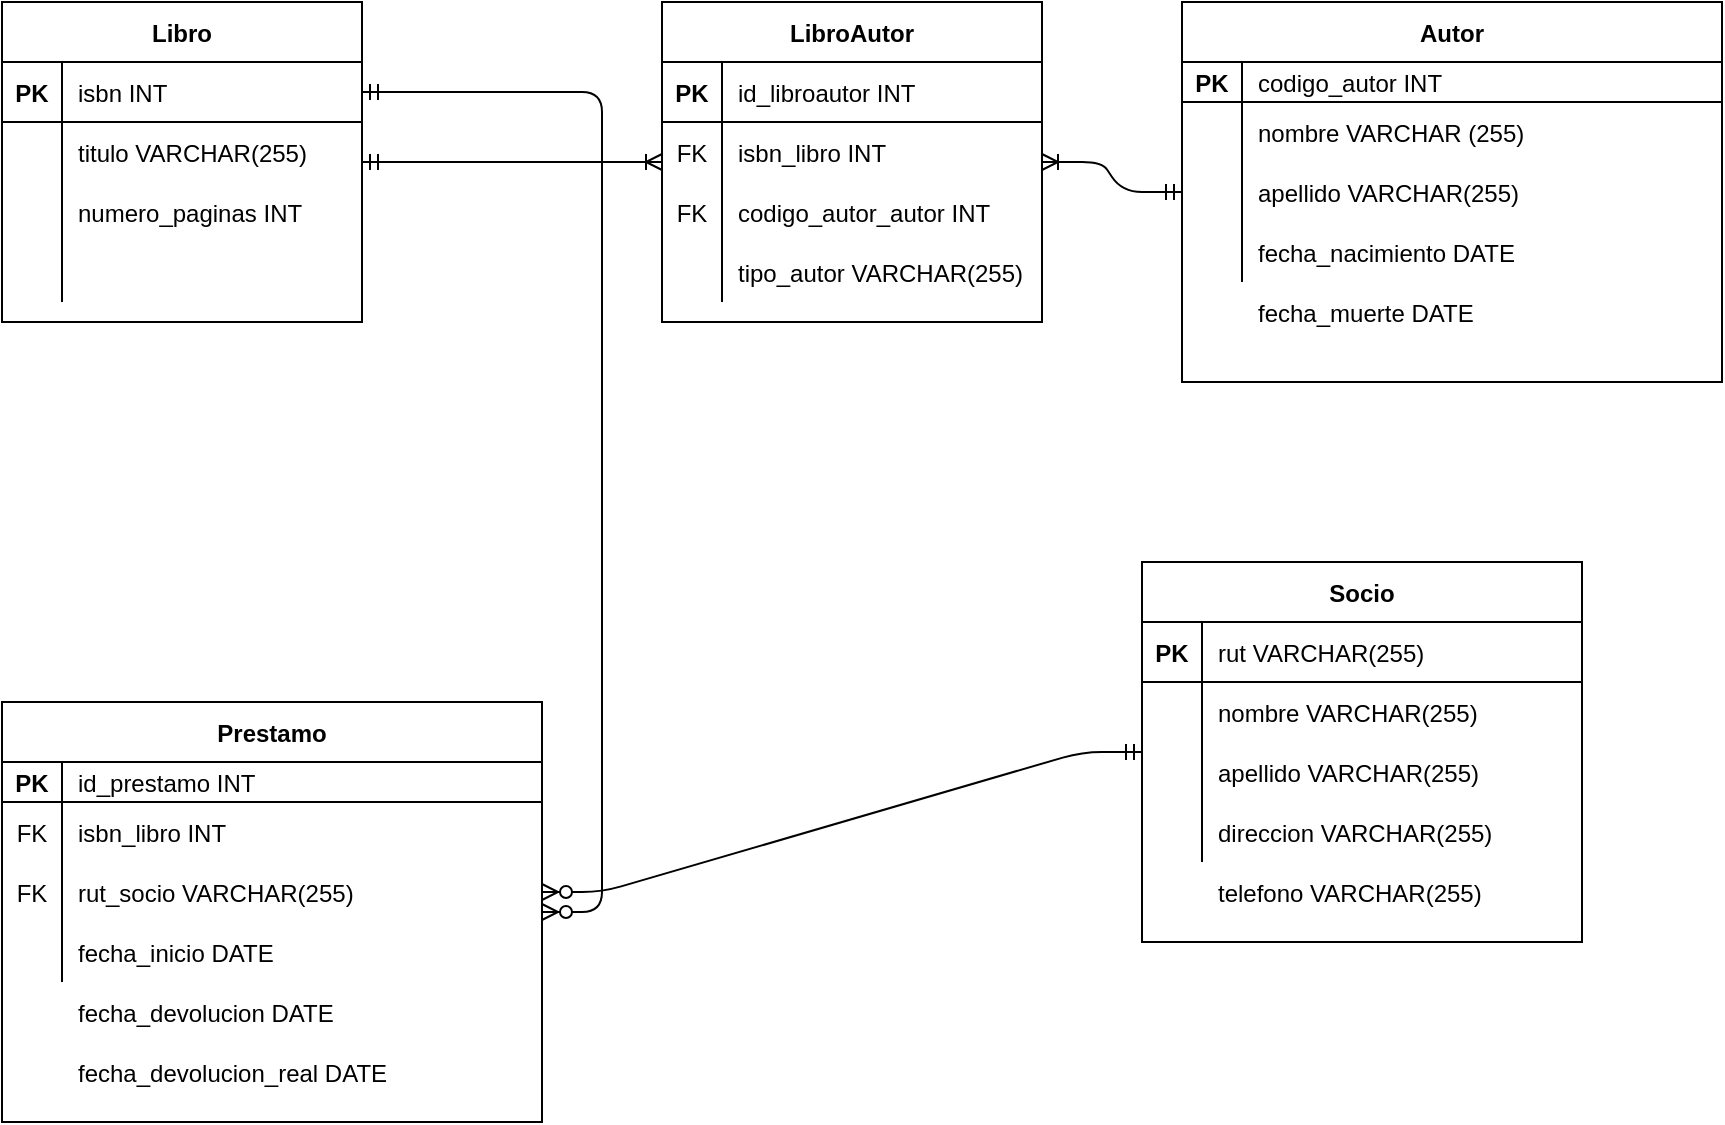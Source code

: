 <mxfile version="14.9.3" type="device"><diagram id="R2lEEEUBdFMjLlhIrx00" name="Page-1"><mxGraphModel dx="1102" dy="557" grid="1" gridSize="10" guides="1" tooltips="1" connect="1" arrows="1" fold="1" page="1" pageScale="1" pageWidth="850" pageHeight="1100" math="0" shadow="0" extFonts="Permanent Marker^https://fonts.googleapis.com/css?family=Permanent+Marker"><root><mxCell id="0"/><mxCell id="1" parent="0"/><mxCell id="X7x8GnzKw9oVzoj-mlon-1" value="Libro" style="shape=table;startSize=30;container=1;collapsible=1;childLayout=tableLayout;fixedRows=1;rowLines=0;fontStyle=1;align=center;resizeLast=1;" vertex="1" parent="1"><mxGeometry x="30" y="230" width="180" height="160" as="geometry"/></mxCell><mxCell id="X7x8GnzKw9oVzoj-mlon-2" value="" style="shape=partialRectangle;collapsible=0;dropTarget=0;pointerEvents=0;fillColor=none;top=0;left=0;bottom=1;right=0;points=[[0,0.5],[1,0.5]];portConstraint=eastwest;" vertex="1" parent="X7x8GnzKw9oVzoj-mlon-1"><mxGeometry y="30" width="180" height="30" as="geometry"/></mxCell><mxCell id="X7x8GnzKw9oVzoj-mlon-3" value="PK" style="shape=partialRectangle;connectable=0;fillColor=none;top=0;left=0;bottom=0;right=0;fontStyle=1;overflow=hidden;" vertex="1" parent="X7x8GnzKw9oVzoj-mlon-2"><mxGeometry width="30" height="30" as="geometry"/></mxCell><mxCell id="X7x8GnzKw9oVzoj-mlon-4" value="isbn INT" style="shape=partialRectangle;connectable=0;fillColor=none;top=0;left=0;bottom=0;right=0;align=left;spacingLeft=6;fontStyle=0;overflow=hidden;" vertex="1" parent="X7x8GnzKw9oVzoj-mlon-2"><mxGeometry x="30" width="150" height="30" as="geometry"/></mxCell><mxCell id="X7x8GnzKw9oVzoj-mlon-5" value="" style="shape=partialRectangle;collapsible=0;dropTarget=0;pointerEvents=0;fillColor=none;top=0;left=0;bottom=0;right=0;points=[[0,0.5],[1,0.5]];portConstraint=eastwest;" vertex="1" parent="X7x8GnzKw9oVzoj-mlon-1"><mxGeometry y="60" width="180" height="30" as="geometry"/></mxCell><mxCell id="X7x8GnzKw9oVzoj-mlon-6" value="" style="shape=partialRectangle;connectable=0;fillColor=none;top=0;left=0;bottom=0;right=0;editable=1;overflow=hidden;" vertex="1" parent="X7x8GnzKw9oVzoj-mlon-5"><mxGeometry width="30" height="30" as="geometry"/></mxCell><mxCell id="X7x8GnzKw9oVzoj-mlon-7" value="titulo VARCHAR(255)" style="shape=partialRectangle;connectable=0;fillColor=none;top=0;left=0;bottom=0;right=0;align=left;spacingLeft=6;overflow=hidden;" vertex="1" parent="X7x8GnzKw9oVzoj-mlon-5"><mxGeometry x="30" width="150" height="30" as="geometry"/></mxCell><mxCell id="X7x8GnzKw9oVzoj-mlon-8" value="" style="shape=partialRectangle;collapsible=0;dropTarget=0;pointerEvents=0;fillColor=none;top=0;left=0;bottom=0;right=0;points=[[0,0.5],[1,0.5]];portConstraint=eastwest;" vertex="1" parent="X7x8GnzKw9oVzoj-mlon-1"><mxGeometry y="90" width="180" height="30" as="geometry"/></mxCell><mxCell id="X7x8GnzKw9oVzoj-mlon-9" value="" style="shape=partialRectangle;connectable=0;fillColor=none;top=0;left=0;bottom=0;right=0;editable=1;overflow=hidden;" vertex="1" parent="X7x8GnzKw9oVzoj-mlon-8"><mxGeometry width="30" height="30" as="geometry"/></mxCell><mxCell id="X7x8GnzKw9oVzoj-mlon-10" value="numero_paginas INT" style="shape=partialRectangle;connectable=0;fillColor=none;top=0;left=0;bottom=0;right=0;align=left;spacingLeft=6;overflow=hidden;" vertex="1" parent="X7x8GnzKw9oVzoj-mlon-8"><mxGeometry x="30" width="150" height="30" as="geometry"/></mxCell><mxCell id="X7x8GnzKw9oVzoj-mlon-11" value="" style="shape=partialRectangle;collapsible=0;dropTarget=0;pointerEvents=0;fillColor=none;top=0;left=0;bottom=0;right=0;points=[[0,0.5],[1,0.5]];portConstraint=eastwest;" vertex="1" parent="X7x8GnzKw9oVzoj-mlon-1"><mxGeometry y="120" width="180" height="30" as="geometry"/></mxCell><mxCell id="X7x8GnzKw9oVzoj-mlon-12" value="" style="shape=partialRectangle;connectable=0;fillColor=none;top=0;left=0;bottom=0;right=0;editable=1;overflow=hidden;" vertex="1" parent="X7x8GnzKw9oVzoj-mlon-11"><mxGeometry width="30" height="30" as="geometry"/></mxCell><mxCell id="X7x8GnzKw9oVzoj-mlon-13" value="" style="shape=partialRectangle;connectable=0;fillColor=none;top=0;left=0;bottom=0;right=0;align=left;spacingLeft=6;overflow=hidden;" vertex="1" parent="X7x8GnzKw9oVzoj-mlon-11"><mxGeometry x="30" width="150" height="30" as="geometry"/></mxCell><mxCell id="X7x8GnzKw9oVzoj-mlon-27" value="LibroAutor" style="shape=table;startSize=30;container=1;collapsible=1;childLayout=tableLayout;fixedRows=1;rowLines=0;fontStyle=1;align=center;resizeLast=1;" vertex="1" parent="1"><mxGeometry x="360" y="230" width="190" height="160" as="geometry"/></mxCell><mxCell id="X7x8GnzKw9oVzoj-mlon-28" value="" style="shape=partialRectangle;collapsible=0;dropTarget=0;pointerEvents=0;fillColor=none;top=0;left=0;bottom=1;right=0;points=[[0,0.5],[1,0.5]];portConstraint=eastwest;" vertex="1" parent="X7x8GnzKw9oVzoj-mlon-27"><mxGeometry y="30" width="190" height="30" as="geometry"/></mxCell><mxCell id="X7x8GnzKw9oVzoj-mlon-29" value="PK" style="shape=partialRectangle;connectable=0;fillColor=none;top=0;left=0;bottom=0;right=0;fontStyle=1;overflow=hidden;" vertex="1" parent="X7x8GnzKw9oVzoj-mlon-28"><mxGeometry width="30" height="30" as="geometry"/></mxCell><mxCell id="X7x8GnzKw9oVzoj-mlon-30" value="id_libroautor INT" style="shape=partialRectangle;connectable=0;fillColor=none;top=0;left=0;bottom=0;right=0;align=left;spacingLeft=6;fontStyle=0;overflow=hidden;" vertex="1" parent="X7x8GnzKw9oVzoj-mlon-28"><mxGeometry x="30" width="160" height="30" as="geometry"/></mxCell><mxCell id="X7x8GnzKw9oVzoj-mlon-31" value="" style="shape=partialRectangle;collapsible=0;dropTarget=0;pointerEvents=0;fillColor=none;top=0;left=0;bottom=0;right=0;points=[[0,0.5],[1,0.5]];portConstraint=eastwest;" vertex="1" parent="X7x8GnzKw9oVzoj-mlon-27"><mxGeometry y="60" width="190" height="30" as="geometry"/></mxCell><mxCell id="X7x8GnzKw9oVzoj-mlon-32" value="FK" style="shape=partialRectangle;connectable=0;fillColor=none;top=0;left=0;bottom=0;right=0;editable=1;overflow=hidden;" vertex="1" parent="X7x8GnzKw9oVzoj-mlon-31"><mxGeometry width="30" height="30" as="geometry"/></mxCell><mxCell id="X7x8GnzKw9oVzoj-mlon-33" value="isbn_libro INT" style="shape=partialRectangle;connectable=0;fillColor=none;top=0;left=0;bottom=0;right=0;align=left;spacingLeft=6;overflow=hidden;" vertex="1" parent="X7x8GnzKw9oVzoj-mlon-31"><mxGeometry x="30" width="160" height="30" as="geometry"/></mxCell><mxCell id="X7x8GnzKw9oVzoj-mlon-34" value="" style="shape=partialRectangle;collapsible=0;dropTarget=0;pointerEvents=0;fillColor=none;top=0;left=0;bottom=0;right=0;points=[[0,0.5],[1,0.5]];portConstraint=eastwest;" vertex="1" parent="X7x8GnzKw9oVzoj-mlon-27"><mxGeometry y="90" width="190" height="30" as="geometry"/></mxCell><mxCell id="X7x8GnzKw9oVzoj-mlon-35" value="FK" style="shape=partialRectangle;connectable=0;fillColor=none;top=0;left=0;bottom=0;right=0;editable=1;overflow=hidden;" vertex="1" parent="X7x8GnzKw9oVzoj-mlon-34"><mxGeometry width="30" height="30" as="geometry"/></mxCell><mxCell id="X7x8GnzKw9oVzoj-mlon-36" value="codigo_autor_autor INT" style="shape=partialRectangle;connectable=0;fillColor=none;top=0;left=0;bottom=0;right=0;align=left;spacingLeft=6;overflow=hidden;" vertex="1" parent="X7x8GnzKw9oVzoj-mlon-34"><mxGeometry x="30" width="160" height="30" as="geometry"/></mxCell><mxCell id="X7x8GnzKw9oVzoj-mlon-37" value="" style="shape=partialRectangle;collapsible=0;dropTarget=0;pointerEvents=0;fillColor=none;top=0;left=0;bottom=0;right=0;points=[[0,0.5],[1,0.5]];portConstraint=eastwest;" vertex="1" parent="X7x8GnzKw9oVzoj-mlon-27"><mxGeometry y="120" width="190" height="30" as="geometry"/></mxCell><mxCell id="X7x8GnzKw9oVzoj-mlon-38" value="" style="shape=partialRectangle;connectable=0;fillColor=none;top=0;left=0;bottom=0;right=0;editable=1;overflow=hidden;" vertex="1" parent="X7x8GnzKw9oVzoj-mlon-37"><mxGeometry width="30" height="30" as="geometry"/></mxCell><mxCell id="X7x8GnzKw9oVzoj-mlon-39" value="tipo_autor VARCHAR(255)" style="shape=partialRectangle;connectable=0;fillColor=none;top=0;left=0;bottom=0;right=0;align=left;spacingLeft=6;overflow=hidden;" vertex="1" parent="X7x8GnzKw9oVzoj-mlon-37"><mxGeometry x="30" width="160" height="30" as="geometry"/></mxCell><mxCell id="X7x8GnzKw9oVzoj-mlon-40" value="Autor" style="shape=table;startSize=30;container=1;collapsible=1;childLayout=tableLayout;fixedRows=1;rowLines=0;fontStyle=1;align=center;resizeLast=1;" vertex="1" parent="1"><mxGeometry x="620" y="230" width="270" height="190" as="geometry"/></mxCell><mxCell id="X7x8GnzKw9oVzoj-mlon-41" value="" style="shape=partialRectangle;collapsible=0;dropTarget=0;pointerEvents=0;fillColor=none;top=0;left=0;bottom=1;right=0;points=[[0,0.5],[1,0.5]];portConstraint=eastwest;" vertex="1" parent="X7x8GnzKw9oVzoj-mlon-40"><mxGeometry y="30" width="270" height="20" as="geometry"/></mxCell><mxCell id="X7x8GnzKw9oVzoj-mlon-42" value="PK" style="shape=partialRectangle;connectable=0;fillColor=none;top=0;left=0;bottom=0;right=0;fontStyle=1;overflow=hidden;" vertex="1" parent="X7x8GnzKw9oVzoj-mlon-41"><mxGeometry width="30" height="20" as="geometry"/></mxCell><mxCell id="X7x8GnzKw9oVzoj-mlon-43" value="codigo_autor INT" style="shape=partialRectangle;connectable=0;fillColor=none;top=0;left=0;bottom=0;right=0;align=left;spacingLeft=6;fontStyle=0;overflow=hidden;" vertex="1" parent="X7x8GnzKw9oVzoj-mlon-41"><mxGeometry x="30" width="240" height="20" as="geometry"/></mxCell><mxCell id="X7x8GnzKw9oVzoj-mlon-44" value="" style="shape=partialRectangle;collapsible=0;dropTarget=0;pointerEvents=0;fillColor=none;top=0;left=0;bottom=0;right=0;points=[[0,0.5],[1,0.5]];portConstraint=eastwest;" vertex="1" parent="X7x8GnzKw9oVzoj-mlon-40"><mxGeometry y="50" width="270" height="30" as="geometry"/></mxCell><mxCell id="X7x8GnzKw9oVzoj-mlon-45" value="" style="shape=partialRectangle;connectable=0;fillColor=none;top=0;left=0;bottom=0;right=0;editable=1;overflow=hidden;" vertex="1" parent="X7x8GnzKw9oVzoj-mlon-44"><mxGeometry width="30" height="30" as="geometry"/></mxCell><mxCell id="X7x8GnzKw9oVzoj-mlon-46" value="nombre VARCHAR (255)" style="shape=partialRectangle;connectable=0;fillColor=none;top=0;left=0;bottom=0;right=0;align=left;spacingLeft=6;overflow=hidden;" vertex="1" parent="X7x8GnzKw9oVzoj-mlon-44"><mxGeometry x="30" width="240" height="30" as="geometry"/></mxCell><mxCell id="X7x8GnzKw9oVzoj-mlon-47" value="" style="shape=partialRectangle;collapsible=0;dropTarget=0;pointerEvents=0;fillColor=none;top=0;left=0;bottom=0;right=0;points=[[0,0.5],[1,0.5]];portConstraint=eastwest;" vertex="1" parent="X7x8GnzKw9oVzoj-mlon-40"><mxGeometry y="80" width="270" height="30" as="geometry"/></mxCell><mxCell id="X7x8GnzKw9oVzoj-mlon-48" value="" style="shape=partialRectangle;connectable=0;fillColor=none;top=0;left=0;bottom=0;right=0;editable=1;overflow=hidden;" vertex="1" parent="X7x8GnzKw9oVzoj-mlon-47"><mxGeometry width="30" height="30" as="geometry"/></mxCell><mxCell id="X7x8GnzKw9oVzoj-mlon-49" value="apellido VARCHAR(255)" style="shape=partialRectangle;connectable=0;fillColor=none;top=0;left=0;bottom=0;right=0;align=left;spacingLeft=6;overflow=hidden;" vertex="1" parent="X7x8GnzKw9oVzoj-mlon-47"><mxGeometry x="30" width="240" height="30" as="geometry"/></mxCell><mxCell id="X7x8GnzKw9oVzoj-mlon-50" value="" style="shape=partialRectangle;collapsible=0;dropTarget=0;pointerEvents=0;fillColor=none;top=0;left=0;bottom=0;right=0;points=[[0,0.5],[1,0.5]];portConstraint=eastwest;" vertex="1" parent="X7x8GnzKw9oVzoj-mlon-40"><mxGeometry y="110" width="270" height="30" as="geometry"/></mxCell><mxCell id="X7x8GnzKw9oVzoj-mlon-51" value="" style="shape=partialRectangle;connectable=0;fillColor=none;top=0;left=0;bottom=0;right=0;editable=1;overflow=hidden;" vertex="1" parent="X7x8GnzKw9oVzoj-mlon-50"><mxGeometry width="30" height="30" as="geometry"/></mxCell><mxCell id="X7x8GnzKw9oVzoj-mlon-52" value="fecha_nacimiento DATE" style="shape=partialRectangle;connectable=0;fillColor=none;top=0;left=0;bottom=0;right=0;align=left;spacingLeft=6;overflow=hidden;" vertex="1" parent="X7x8GnzKw9oVzoj-mlon-50"><mxGeometry x="30" width="240" height="30" as="geometry"/></mxCell><mxCell id="X7x8GnzKw9oVzoj-mlon-55" value="fecha_muerte DATE" style="shape=partialRectangle;connectable=0;fillColor=none;top=0;left=0;bottom=0;right=0;align=left;spacingLeft=6;overflow=hidden;" vertex="1" parent="1"><mxGeometry x="650" y="370" width="240" height="30" as="geometry"/></mxCell><mxCell id="X7x8GnzKw9oVzoj-mlon-56" value="Prestamo" style="shape=table;startSize=30;container=1;collapsible=1;childLayout=tableLayout;fixedRows=1;rowLines=0;fontStyle=1;align=center;resizeLast=1;" vertex="1" parent="1"><mxGeometry x="30" y="580" width="270" height="210" as="geometry"/></mxCell><mxCell id="X7x8GnzKw9oVzoj-mlon-57" value="" style="shape=partialRectangle;collapsible=0;dropTarget=0;pointerEvents=0;fillColor=none;top=0;left=0;bottom=1;right=0;points=[[0,0.5],[1,0.5]];portConstraint=eastwest;" vertex="1" parent="X7x8GnzKw9oVzoj-mlon-56"><mxGeometry y="30" width="270" height="20" as="geometry"/></mxCell><mxCell id="X7x8GnzKw9oVzoj-mlon-58" value="PK" style="shape=partialRectangle;connectable=0;fillColor=none;top=0;left=0;bottom=0;right=0;fontStyle=1;overflow=hidden;" vertex="1" parent="X7x8GnzKw9oVzoj-mlon-57"><mxGeometry width="30" height="20" as="geometry"/></mxCell><mxCell id="X7x8GnzKw9oVzoj-mlon-59" value="id_prestamo INT" style="shape=partialRectangle;connectable=0;fillColor=none;top=0;left=0;bottom=0;right=0;align=left;spacingLeft=6;fontStyle=0;overflow=hidden;" vertex="1" parent="X7x8GnzKw9oVzoj-mlon-57"><mxGeometry x="30" width="240" height="20" as="geometry"/></mxCell><mxCell id="X7x8GnzKw9oVzoj-mlon-60" value="" style="shape=partialRectangle;collapsible=0;dropTarget=0;pointerEvents=0;fillColor=none;top=0;left=0;bottom=0;right=0;points=[[0,0.5],[1,0.5]];portConstraint=eastwest;" vertex="1" parent="X7x8GnzKw9oVzoj-mlon-56"><mxGeometry y="50" width="270" height="30" as="geometry"/></mxCell><mxCell id="X7x8GnzKw9oVzoj-mlon-61" value="FK" style="shape=partialRectangle;connectable=0;fillColor=none;top=0;left=0;bottom=0;right=0;editable=1;overflow=hidden;" vertex="1" parent="X7x8GnzKw9oVzoj-mlon-60"><mxGeometry width="30" height="30" as="geometry"/></mxCell><mxCell id="X7x8GnzKw9oVzoj-mlon-62" value="isbn_libro INT" style="shape=partialRectangle;connectable=0;fillColor=none;top=0;left=0;bottom=0;right=0;align=left;spacingLeft=6;overflow=hidden;" vertex="1" parent="X7x8GnzKw9oVzoj-mlon-60"><mxGeometry x="30" width="240" height="30" as="geometry"/></mxCell><mxCell id="X7x8GnzKw9oVzoj-mlon-63" value="" style="shape=partialRectangle;collapsible=0;dropTarget=0;pointerEvents=0;fillColor=none;top=0;left=0;bottom=0;right=0;points=[[0,0.5],[1,0.5]];portConstraint=eastwest;" vertex="1" parent="X7x8GnzKw9oVzoj-mlon-56"><mxGeometry y="80" width="270" height="30" as="geometry"/></mxCell><mxCell id="X7x8GnzKw9oVzoj-mlon-64" value="FK" style="shape=partialRectangle;connectable=0;fillColor=none;top=0;left=0;bottom=0;right=0;editable=1;overflow=hidden;" vertex="1" parent="X7x8GnzKw9oVzoj-mlon-63"><mxGeometry width="30" height="30" as="geometry"/></mxCell><mxCell id="X7x8GnzKw9oVzoj-mlon-65" value="rut_socio VARCHAR(255)" style="shape=partialRectangle;connectable=0;fillColor=none;top=0;left=0;bottom=0;right=0;align=left;spacingLeft=6;overflow=hidden;" vertex="1" parent="X7x8GnzKw9oVzoj-mlon-63"><mxGeometry x="30" width="240" height="30" as="geometry"/></mxCell><mxCell id="X7x8GnzKw9oVzoj-mlon-66" value="" style="shape=partialRectangle;collapsible=0;dropTarget=0;pointerEvents=0;fillColor=none;top=0;left=0;bottom=0;right=0;points=[[0,0.5],[1,0.5]];portConstraint=eastwest;" vertex="1" parent="X7x8GnzKw9oVzoj-mlon-56"><mxGeometry y="110" width="270" height="30" as="geometry"/></mxCell><mxCell id="X7x8GnzKw9oVzoj-mlon-67" value="" style="shape=partialRectangle;connectable=0;fillColor=none;top=0;left=0;bottom=0;right=0;editable=1;overflow=hidden;" vertex="1" parent="X7x8GnzKw9oVzoj-mlon-66"><mxGeometry width="30" height="30" as="geometry"/></mxCell><mxCell id="X7x8GnzKw9oVzoj-mlon-68" value="fecha_inicio DATE" style="shape=partialRectangle;connectable=0;fillColor=none;top=0;left=0;bottom=0;right=0;align=left;spacingLeft=6;overflow=hidden;" vertex="1" parent="X7x8GnzKw9oVzoj-mlon-66"><mxGeometry x="30" width="240" height="30" as="geometry"/></mxCell><mxCell id="X7x8GnzKw9oVzoj-mlon-69" value="fecha_devolucion DATE" style="shape=partialRectangle;connectable=0;fillColor=none;top=0;left=0;bottom=0;right=0;align=left;spacingLeft=6;overflow=hidden;" vertex="1" parent="1"><mxGeometry x="60" y="720" width="240" height="30" as="geometry"/></mxCell><mxCell id="X7x8GnzKw9oVzoj-mlon-70" value="fecha_devolucion_real DATE" style="shape=partialRectangle;connectable=0;fillColor=none;top=0;left=0;bottom=0;right=0;align=left;spacingLeft=6;overflow=hidden;" vertex="1" parent="1"><mxGeometry x="60" y="750" width="240" height="30" as="geometry"/></mxCell><mxCell id="X7x8GnzKw9oVzoj-mlon-74" value="Socio" style="shape=table;startSize=30;container=1;collapsible=1;childLayout=tableLayout;fixedRows=1;rowLines=0;fontStyle=1;align=center;resizeLast=1;" vertex="1" parent="1"><mxGeometry x="600" y="510" width="220" height="190" as="geometry"/></mxCell><mxCell id="X7x8GnzKw9oVzoj-mlon-75" value="" style="shape=partialRectangle;collapsible=0;dropTarget=0;pointerEvents=0;fillColor=none;top=0;left=0;bottom=1;right=0;points=[[0,0.5],[1,0.5]];portConstraint=eastwest;" vertex="1" parent="X7x8GnzKw9oVzoj-mlon-74"><mxGeometry y="30" width="220" height="30" as="geometry"/></mxCell><mxCell id="X7x8GnzKw9oVzoj-mlon-76" value="PK" style="shape=partialRectangle;connectable=0;fillColor=none;top=0;left=0;bottom=0;right=0;fontStyle=1;overflow=hidden;" vertex="1" parent="X7x8GnzKw9oVzoj-mlon-75"><mxGeometry width="30" height="30" as="geometry"/></mxCell><mxCell id="X7x8GnzKw9oVzoj-mlon-77" value="rut VARCHAR(255)" style="shape=partialRectangle;connectable=0;fillColor=none;top=0;left=0;bottom=0;right=0;align=left;spacingLeft=6;fontStyle=0;overflow=hidden;" vertex="1" parent="X7x8GnzKw9oVzoj-mlon-75"><mxGeometry x="30" width="190" height="30" as="geometry"/></mxCell><mxCell id="X7x8GnzKw9oVzoj-mlon-78" value="" style="shape=partialRectangle;collapsible=0;dropTarget=0;pointerEvents=0;fillColor=none;top=0;left=0;bottom=0;right=0;points=[[0,0.5],[1,0.5]];portConstraint=eastwest;" vertex="1" parent="X7x8GnzKw9oVzoj-mlon-74"><mxGeometry y="60" width="220" height="30" as="geometry"/></mxCell><mxCell id="X7x8GnzKw9oVzoj-mlon-79" value="" style="shape=partialRectangle;connectable=0;fillColor=none;top=0;left=0;bottom=0;right=0;editable=1;overflow=hidden;" vertex="1" parent="X7x8GnzKw9oVzoj-mlon-78"><mxGeometry width="30" height="30" as="geometry"/></mxCell><mxCell id="X7x8GnzKw9oVzoj-mlon-80" value="nombre VARCHAR(255)" style="shape=partialRectangle;connectable=0;fillColor=none;top=0;left=0;bottom=0;right=0;align=left;spacingLeft=6;overflow=hidden;" vertex="1" parent="X7x8GnzKw9oVzoj-mlon-78"><mxGeometry x="30" width="190" height="30" as="geometry"/></mxCell><mxCell id="X7x8GnzKw9oVzoj-mlon-81" value="" style="shape=partialRectangle;collapsible=0;dropTarget=0;pointerEvents=0;fillColor=none;top=0;left=0;bottom=0;right=0;points=[[0,0.5],[1,0.5]];portConstraint=eastwest;" vertex="1" parent="X7x8GnzKw9oVzoj-mlon-74"><mxGeometry y="90" width="220" height="30" as="geometry"/></mxCell><mxCell id="X7x8GnzKw9oVzoj-mlon-82" value="" style="shape=partialRectangle;connectable=0;fillColor=none;top=0;left=0;bottom=0;right=0;editable=1;overflow=hidden;" vertex="1" parent="X7x8GnzKw9oVzoj-mlon-81"><mxGeometry width="30" height="30" as="geometry"/></mxCell><mxCell id="X7x8GnzKw9oVzoj-mlon-83" value="apellido VARCHAR(255)" style="shape=partialRectangle;connectable=0;fillColor=none;top=0;left=0;bottom=0;right=0;align=left;spacingLeft=6;overflow=hidden;" vertex="1" parent="X7x8GnzKw9oVzoj-mlon-81"><mxGeometry x="30" width="190" height="30" as="geometry"/></mxCell><mxCell id="X7x8GnzKw9oVzoj-mlon-84" value="" style="shape=partialRectangle;collapsible=0;dropTarget=0;pointerEvents=0;fillColor=none;top=0;left=0;bottom=0;right=0;points=[[0,0.5],[1,0.5]];portConstraint=eastwest;" vertex="1" parent="X7x8GnzKw9oVzoj-mlon-74"><mxGeometry y="120" width="220" height="30" as="geometry"/></mxCell><mxCell id="X7x8GnzKw9oVzoj-mlon-85" value="" style="shape=partialRectangle;connectable=0;fillColor=none;top=0;left=0;bottom=0;right=0;editable=1;overflow=hidden;" vertex="1" parent="X7x8GnzKw9oVzoj-mlon-84"><mxGeometry width="30" height="30" as="geometry"/></mxCell><mxCell id="X7x8GnzKw9oVzoj-mlon-86" value="" style="shape=partialRectangle;connectable=0;fillColor=none;top=0;left=0;bottom=0;right=0;align=left;spacingLeft=6;overflow=hidden;" vertex="1" parent="X7x8GnzKw9oVzoj-mlon-84"><mxGeometry x="30" width="190" height="30" as="geometry"/></mxCell><mxCell id="X7x8GnzKw9oVzoj-mlon-87" value="direccion VARCHAR(255)" style="shape=partialRectangle;connectable=0;fillColor=none;top=0;left=0;bottom=0;right=0;align=left;spacingLeft=6;overflow=hidden;" vertex="1" parent="1"><mxGeometry x="630" y="630" width="190" height="30" as="geometry"/></mxCell><mxCell id="X7x8GnzKw9oVzoj-mlon-88" value="telefono VARCHAR(255)" style="shape=partialRectangle;connectable=0;fillColor=none;top=0;left=0;bottom=0;right=0;align=left;spacingLeft=6;overflow=hidden;" vertex="1" parent="1"><mxGeometry x="630" y="660" width="190" height="30" as="geometry"/></mxCell><mxCell id="X7x8GnzKw9oVzoj-mlon-89" value="" style="edgeStyle=entityRelationEdgeStyle;fontSize=12;html=1;endArrow=ERoneToMany;startArrow=ERmandOne;" edge="1" parent="1" source="X7x8GnzKw9oVzoj-mlon-1" target="X7x8GnzKw9oVzoj-mlon-27"><mxGeometry width="100" height="100" relative="1" as="geometry"><mxPoint x="220" y="310" as="sourcePoint"/><mxPoint x="360" y="290" as="targetPoint"/></mxGeometry></mxCell><mxCell id="X7x8GnzKw9oVzoj-mlon-90" value="" style="edgeStyle=entityRelationEdgeStyle;fontSize=12;html=1;endArrow=ERoneToMany;startArrow=ERmandOne;" edge="1" parent="1" source="X7x8GnzKw9oVzoj-mlon-40" target="X7x8GnzKw9oVzoj-mlon-27"><mxGeometry width="100" height="100" relative="1" as="geometry"><mxPoint x="610" y="170" as="sourcePoint"/><mxPoint x="470" y="150" as="targetPoint"/></mxGeometry></mxCell><mxCell id="X7x8GnzKw9oVzoj-mlon-91" value="" style="edgeStyle=entityRelationEdgeStyle;fontSize=12;html=1;endArrow=ERzeroToMany;startArrow=ERmandOne;" edge="1" parent="1" source="X7x8GnzKw9oVzoj-mlon-2" target="X7x8GnzKw9oVzoj-mlon-56"><mxGeometry width="100" height="100" relative="1" as="geometry"><mxPoint x="190" y="-40" as="sourcePoint"/><mxPoint x="210" y="270" as="targetPoint"/></mxGeometry></mxCell><mxCell id="X7x8GnzKw9oVzoj-mlon-92" value="" style="edgeStyle=entityRelationEdgeStyle;fontSize=12;html=1;endArrow=ERzeroToMany;startArrow=ERmandOne;" edge="1" parent="1" source="X7x8GnzKw9oVzoj-mlon-74" target="X7x8GnzKw9oVzoj-mlon-63"><mxGeometry width="100" height="100" relative="1" as="geometry"><mxPoint x="720" y="542" as="sourcePoint"/><mxPoint x="250" y="630" as="targetPoint"/></mxGeometry></mxCell></root></mxGraphModel></diagram></mxfile>